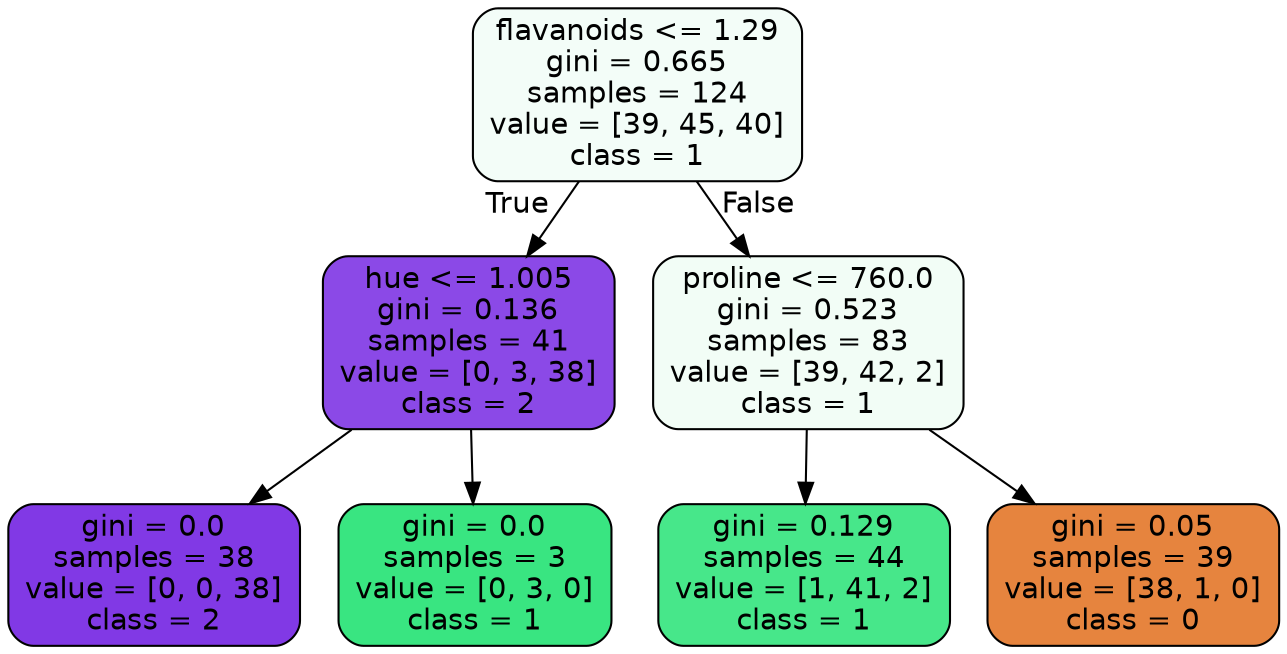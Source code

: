digraph Tree {
node [shape=box, style="filled, rounded", color="black", fontname="helvetica"] ;
edge [fontname="helvetica"] ;
0 [label="flavanoids <= 1.29\ngini = 0.665\nsamples = 124\nvalue = [39, 45, 40]\nclass = 1", fillcolor="#f3fdf8"] ;
1 [label="hue <= 1.005\ngini = 0.136\nsamples = 41\nvalue = [0, 3, 38]\nclass = 2", fillcolor="#8b49e7"] ;
0 -> 1 [labeldistance=2.5, labelangle=45, headlabel="True"] ;
2 [label="gini = 0.0\nsamples = 38\nvalue = [0, 0, 38]\nclass = 2", fillcolor="#8139e5"] ;
1 -> 2 ;
3 [label="gini = 0.0\nsamples = 3\nvalue = [0, 3, 0]\nclass = 1", fillcolor="#39e581"] ;
1 -> 3 ;
4 [label="proline <= 760.0\ngini = 0.523\nsamples = 83\nvalue = [39, 42, 2]\nclass = 1", fillcolor="#f2fdf6"] ;
0 -> 4 [labeldistance=2.5, labelangle=-45, headlabel="False"] ;
5 [label="gini = 0.129\nsamples = 44\nvalue = [1, 41, 2]\nclass = 1", fillcolor="#47e78a"] ;
4 -> 5 ;
6 [label="gini = 0.05\nsamples = 39\nvalue = [38, 1, 0]\nclass = 0", fillcolor="#e6843e"] ;
4 -> 6 ;
}